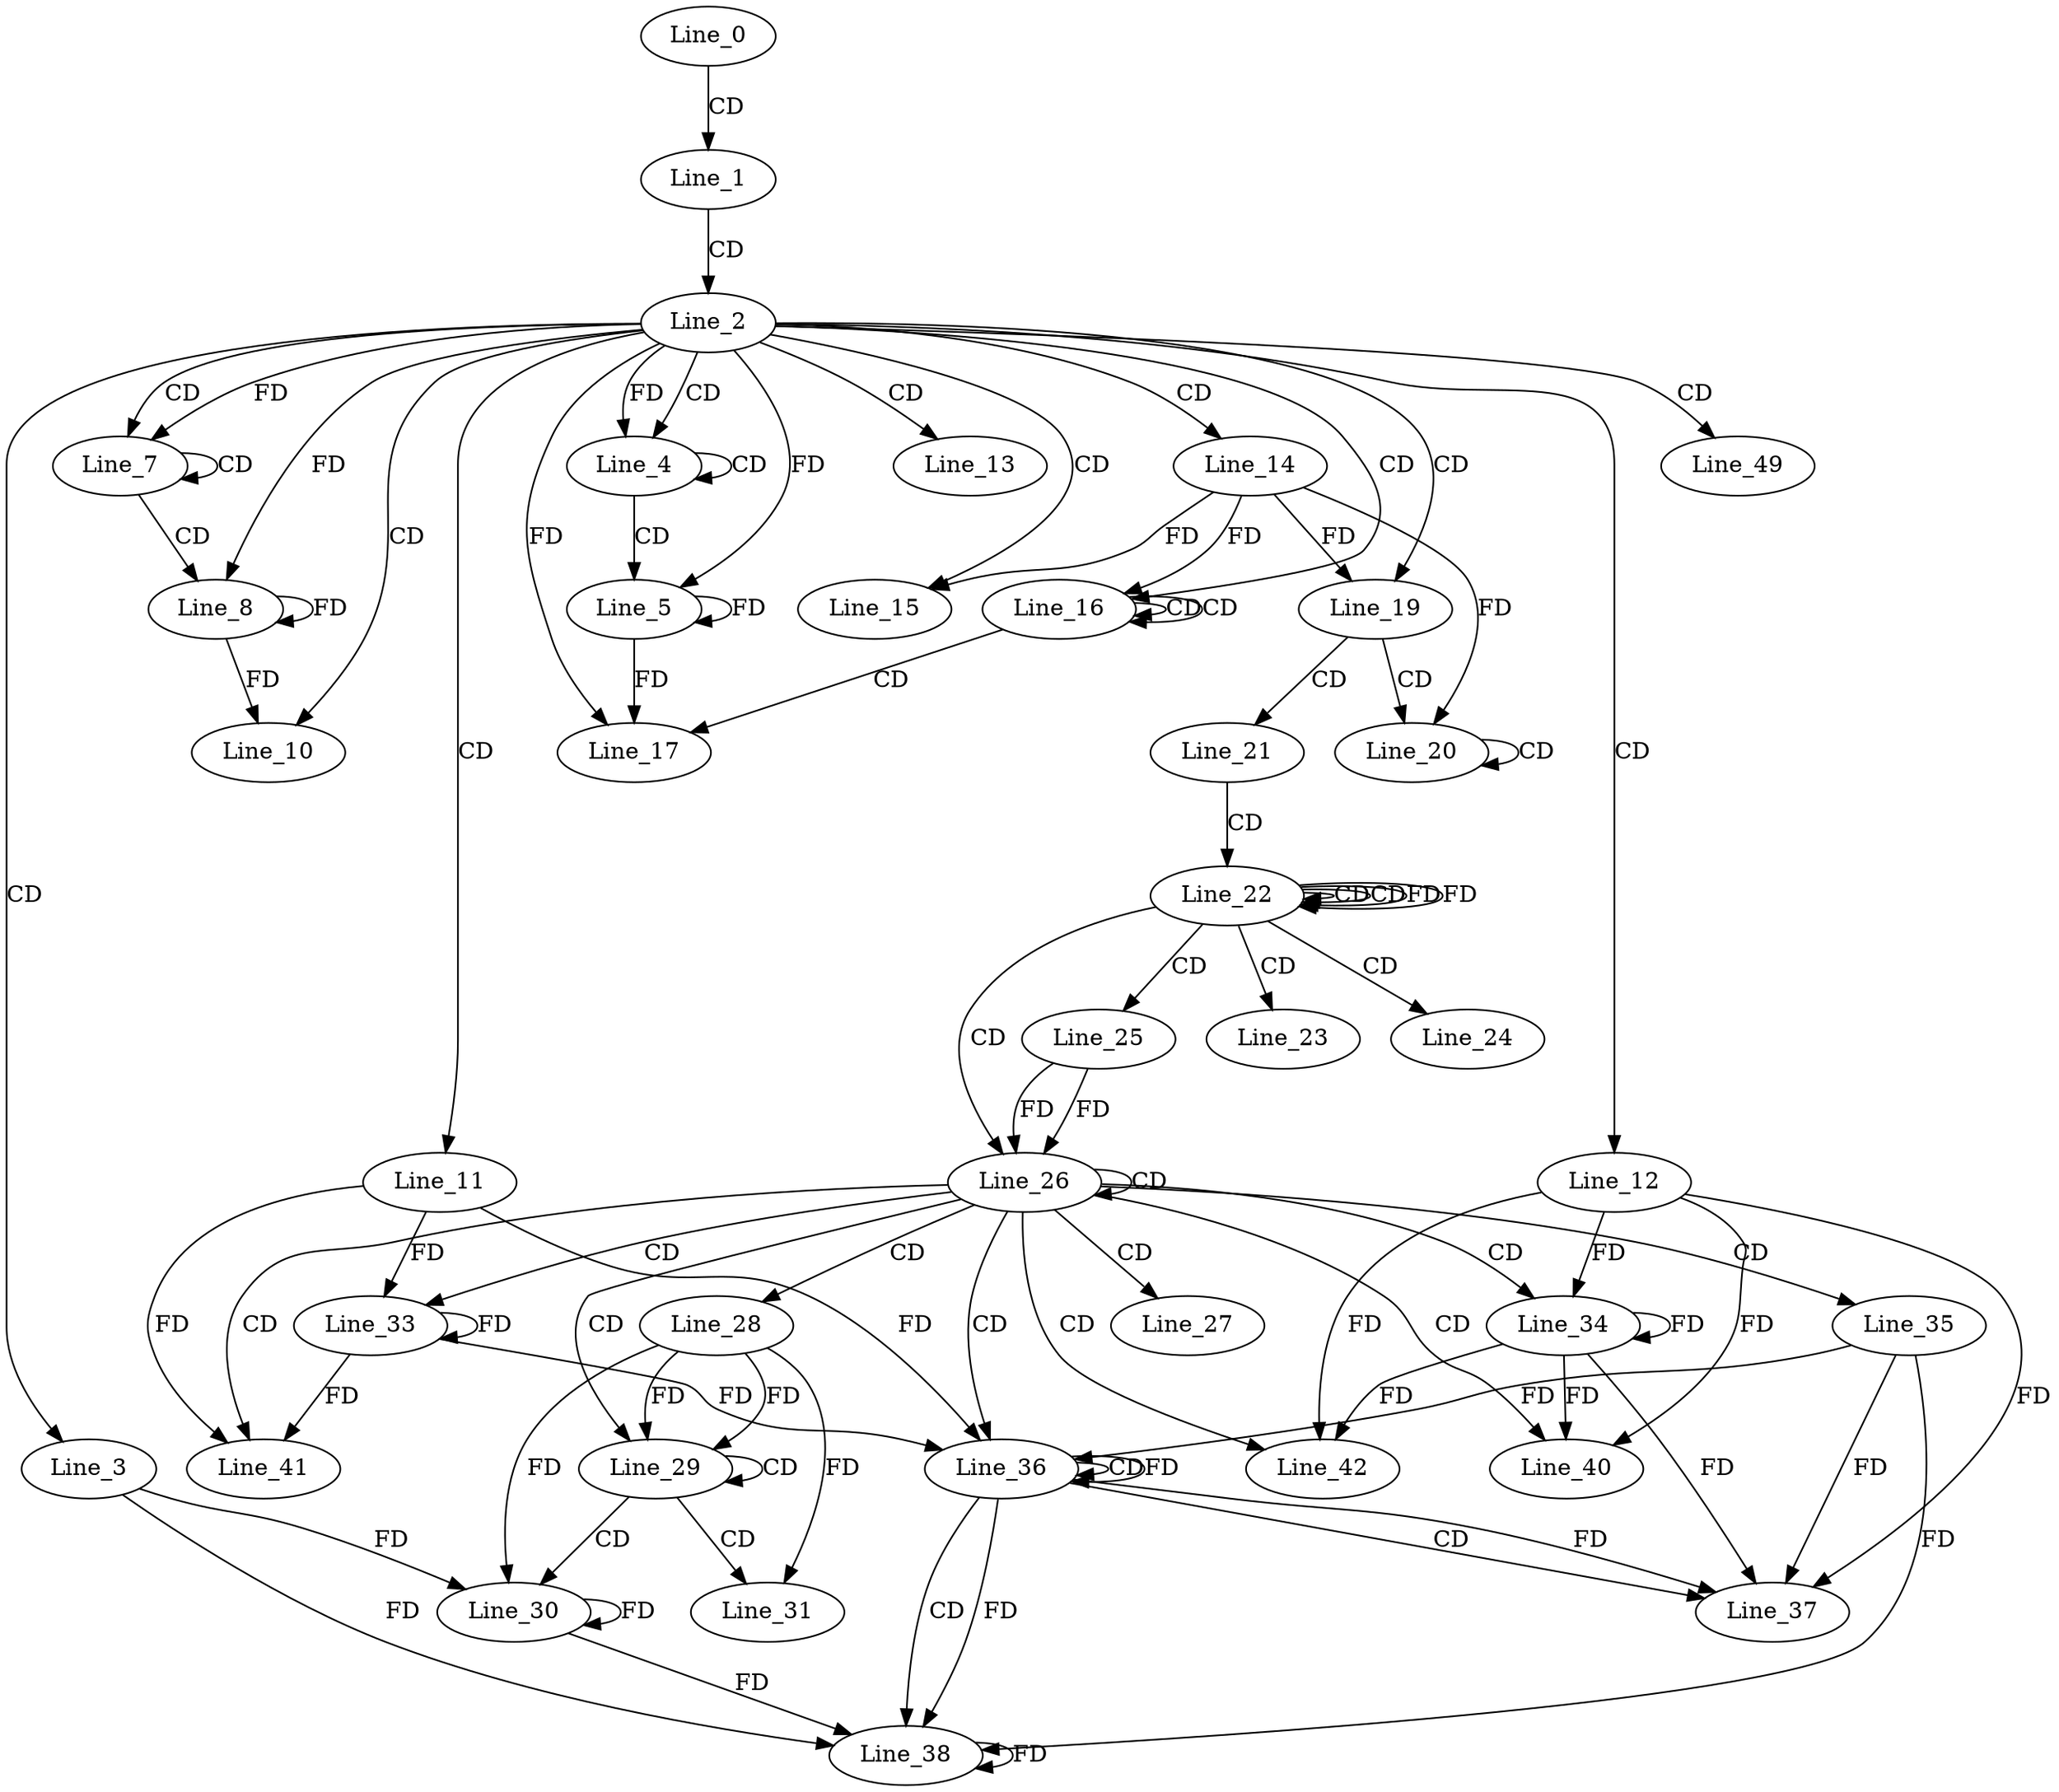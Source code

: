 digraph G {
  Line_0;
  Line_1;
  Line_2;
  Line_3;
  Line_4;
  Line_4;
  Line_5;
  Line_5;
  Line_5;
  Line_7;
  Line_7;
  Line_8;
  Line_8;
  Line_8;
  Line_10;
  Line_11;
  Line_12;
  Line_13;
  Line_14;
  Line_15;
  Line_16;
  Line_16;
  Line_16;
  Line_17;
  Line_19;
  Line_19;
  Line_19;
  Line_20;
  Line_20;
  Line_21;
  Line_22;
  Line_22;
  Line_22;
  Line_23;
  Line_24;
  Line_25;
  Line_26;
  Line_26;
  Line_27;
  Line_28;
  Line_29;
  Line_29;
  Line_30;
  Line_30;
  Line_31;
  Line_33;
  Line_34;
  Line_35;
  Line_36;
  Line_36;
  Line_36;
  Line_37;
  Line_38;
  Line_40;
  Line_41;
  Line_42;
  Line_49;
  Line_0 -> Line_1 [ label="CD" ];
  Line_1 -> Line_2 [ label="CD" ];
  Line_2 -> Line_3 [ label="CD" ];
  Line_2 -> Line_4 [ label="CD" ];
  Line_4 -> Line_4 [ label="CD" ];
  Line_2 -> Line_4 [ label="FD" ];
  Line_4 -> Line_5 [ label="CD" ];
  Line_2 -> Line_5 [ label="FD" ];
  Line_5 -> Line_5 [ label="FD" ];
  Line_2 -> Line_7 [ label="CD" ];
  Line_7 -> Line_7 [ label="CD" ];
  Line_2 -> Line_7 [ label="FD" ];
  Line_7 -> Line_8 [ label="CD" ];
  Line_2 -> Line_8 [ label="FD" ];
  Line_8 -> Line_8 [ label="FD" ];
  Line_2 -> Line_10 [ label="CD" ];
  Line_8 -> Line_10 [ label="FD" ];
  Line_2 -> Line_11 [ label="CD" ];
  Line_2 -> Line_12 [ label="CD" ];
  Line_2 -> Line_13 [ label="CD" ];
  Line_2 -> Line_14 [ label="CD" ];
  Line_2 -> Line_15 [ label="CD" ];
  Line_14 -> Line_15 [ label="FD" ];
  Line_2 -> Line_16 [ label="CD" ];
  Line_16 -> Line_16 [ label="CD" ];
  Line_16 -> Line_16 [ label="CD" ];
  Line_14 -> Line_16 [ label="FD" ];
  Line_16 -> Line_17 [ label="CD" ];
  Line_2 -> Line_17 [ label="FD" ];
  Line_5 -> Line_17 [ label="FD" ];
  Line_2 -> Line_19 [ label="CD" ];
  Line_14 -> Line_19 [ label="FD" ];
  Line_19 -> Line_20 [ label="CD" ];
  Line_20 -> Line_20 [ label="CD" ];
  Line_14 -> Line_20 [ label="FD" ];
  Line_19 -> Line_21 [ label="CD" ];
  Line_21 -> Line_22 [ label="CD" ];
  Line_22 -> Line_22 [ label="CD" ];
  Line_22 -> Line_22 [ label="CD" ];
  Line_22 -> Line_22 [ label="FD" ];
  Line_22 -> Line_23 [ label="CD" ];
  Line_22 -> Line_24 [ label="CD" ];
  Line_22 -> Line_25 [ label="CD" ];
  Line_22 -> Line_26 [ label="CD" ];
  Line_25 -> Line_26 [ label="FD" ];
  Line_26 -> Line_26 [ label="CD" ];
  Line_25 -> Line_26 [ label="FD" ];
  Line_26 -> Line_27 [ label="CD" ];
  Line_26 -> Line_28 [ label="CD" ];
  Line_26 -> Line_29 [ label="CD" ];
  Line_28 -> Line_29 [ label="FD" ];
  Line_29 -> Line_29 [ label="CD" ];
  Line_28 -> Line_29 [ label="FD" ];
  Line_29 -> Line_30 [ label="CD" ];
  Line_30 -> Line_30 [ label="FD" ];
  Line_3 -> Line_30 [ label="FD" ];
  Line_28 -> Line_30 [ label="FD" ];
  Line_29 -> Line_31 [ label="CD" ];
  Line_28 -> Line_31 [ label="FD" ];
  Line_26 -> Line_33 [ label="CD" ];
  Line_33 -> Line_33 [ label="FD" ];
  Line_11 -> Line_33 [ label="FD" ];
  Line_26 -> Line_34 [ label="CD" ];
  Line_34 -> Line_34 [ label="FD" ];
  Line_12 -> Line_34 [ label="FD" ];
  Line_26 -> Line_35 [ label="CD" ];
  Line_26 -> Line_36 [ label="CD" ];
  Line_36 -> Line_36 [ label="CD" ];
  Line_36 -> Line_36 [ label="FD" ];
  Line_35 -> Line_36 [ label="FD" ];
  Line_33 -> Line_36 [ label="FD" ];
  Line_11 -> Line_36 [ label="FD" ];
  Line_36 -> Line_37 [ label="CD" ];
  Line_34 -> Line_37 [ label="FD" ];
  Line_12 -> Line_37 [ label="FD" ];
  Line_36 -> Line_37 [ label="FD" ];
  Line_35 -> Line_37 [ label="FD" ];
  Line_36 -> Line_38 [ label="CD" ];
  Line_38 -> Line_38 [ label="FD" ];
  Line_30 -> Line_38 [ label="FD" ];
  Line_3 -> Line_38 [ label="FD" ];
  Line_36 -> Line_38 [ label="FD" ];
  Line_35 -> Line_38 [ label="FD" ];
  Line_26 -> Line_40 [ label="CD" ];
  Line_34 -> Line_40 [ label="FD" ];
  Line_12 -> Line_40 [ label="FD" ];
  Line_26 -> Line_41 [ label="CD" ];
  Line_33 -> Line_41 [ label="FD" ];
  Line_11 -> Line_41 [ label="FD" ];
  Line_26 -> Line_42 [ label="CD" ];
  Line_34 -> Line_42 [ label="FD" ];
  Line_12 -> Line_42 [ label="FD" ];
  Line_2 -> Line_49 [ label="CD" ];
  Line_22 -> Line_22 [ label="FD" ];
}
